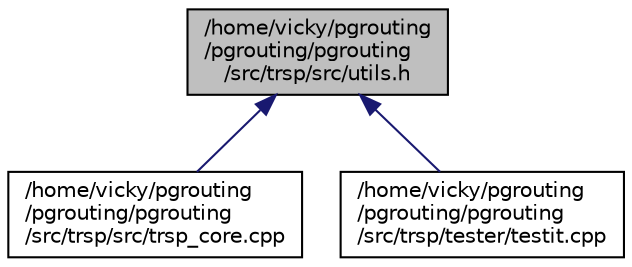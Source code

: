 digraph "/home/vicky/pgrouting/pgrouting/pgrouting/src/trsp/src/utils.h"
{
  edge [fontname="Helvetica",fontsize="10",labelfontname="Helvetica",labelfontsize="10"];
  node [fontname="Helvetica",fontsize="10",shape=record];
  Node6 [label="/home/vicky/pgrouting\l/pgrouting/pgrouting\l/src/trsp/src/utils.h",height=0.2,width=0.4,color="black", fillcolor="grey75", style="filled", fontcolor="black"];
  Node6 -> Node7 [dir="back",color="midnightblue",fontsize="10",style="solid",fontname="Helvetica"];
  Node7 [label="/home/vicky/pgrouting\l/pgrouting/pgrouting\l/src/trsp/src/trsp_core.cpp",height=0.2,width=0.4,color="black", fillcolor="white", style="filled",URL="$trsp__core_8cpp.html"];
  Node6 -> Node8 [dir="back",color="midnightblue",fontsize="10",style="solid",fontname="Helvetica"];
  Node8 [label="/home/vicky/pgrouting\l/pgrouting/pgrouting\l/src/trsp/tester/testit.cpp",height=0.2,width=0.4,color="black", fillcolor="white", style="filled",URL="$testit_8cpp.html"];
}
